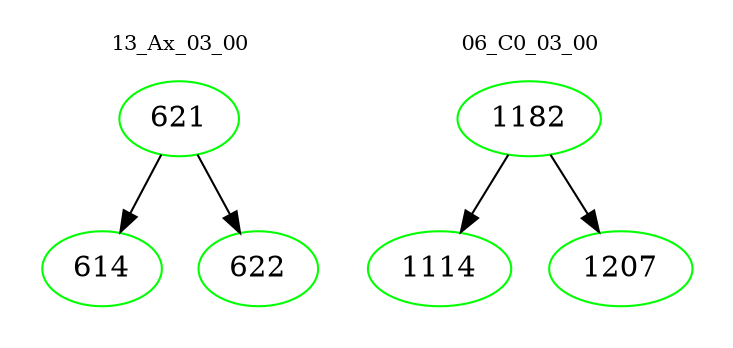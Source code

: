 digraph{
subgraph cluster_0 {
color = white
label = "13_Ax_03_00";
fontsize=10;
T0_621 [label="621", color="green"]
T0_621 -> T0_614 [color="black"]
T0_614 [label="614", color="green"]
T0_621 -> T0_622 [color="black"]
T0_622 [label="622", color="green"]
}
subgraph cluster_1 {
color = white
label = "06_C0_03_00";
fontsize=10;
T1_1182 [label="1182", color="green"]
T1_1182 -> T1_1114 [color="black"]
T1_1114 [label="1114", color="green"]
T1_1182 -> T1_1207 [color="black"]
T1_1207 [label="1207", color="green"]
}
}
